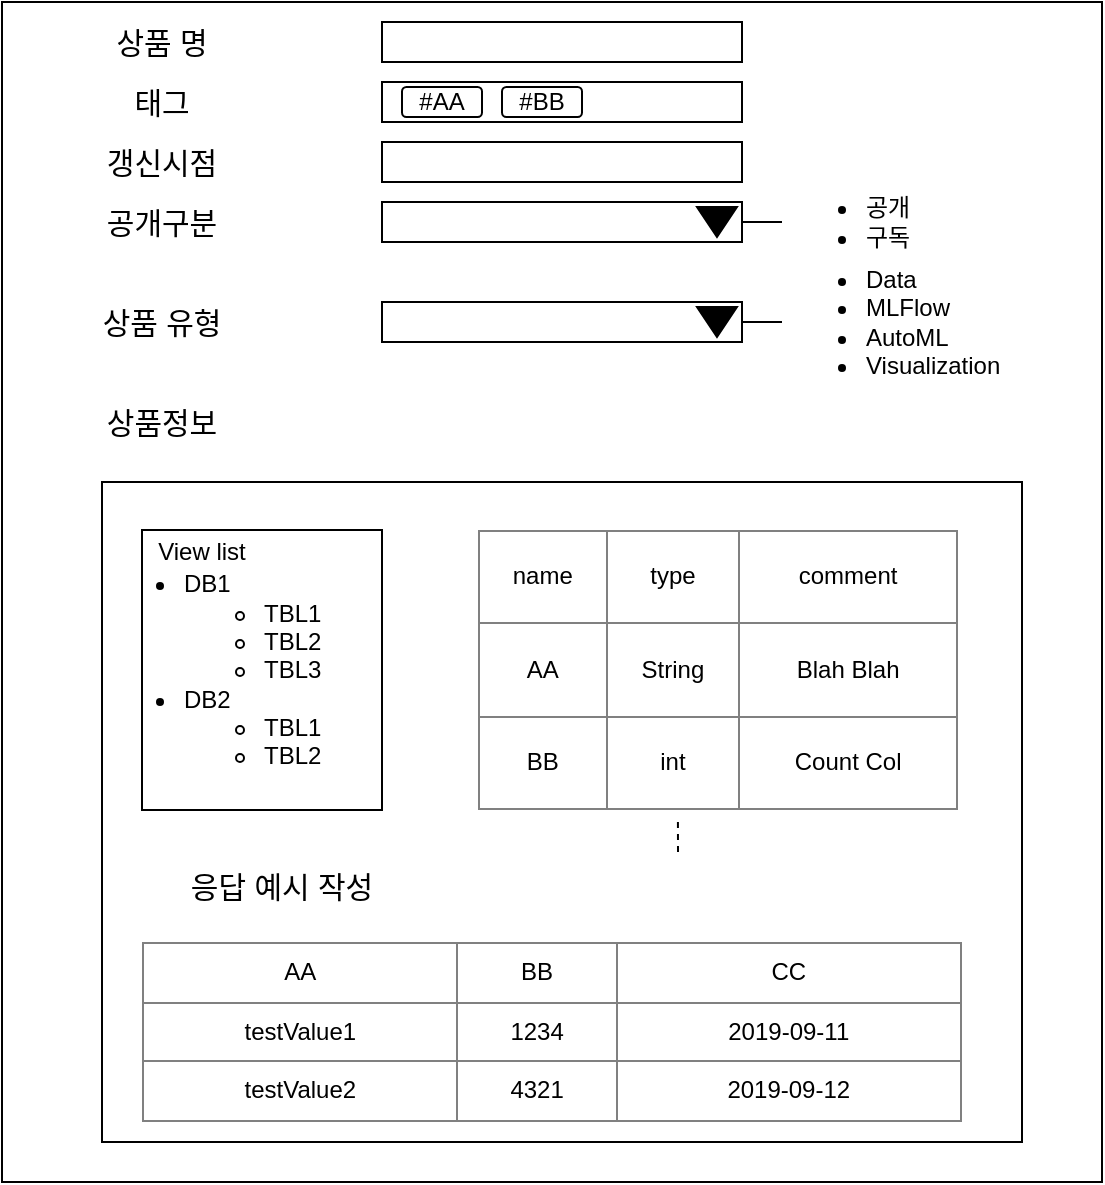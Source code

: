 <mxfile version="12.1.4" type="github" pages="1">
  <diagram id="z8MH2jhFX24f1HsS23_0" name="페이지-1">
    <mxGraphModel dx="1422" dy="802" grid="1" gridSize="10" guides="1" tooltips="1" connect="1" arrows="1" fold="1" page="1" pageScale="1" pageWidth="1169" pageHeight="827" math="0" shadow="0">
      <root>
        <mxCell id="0"/>
        <mxCell id="1" parent="0"/>
        <mxCell id="1nAjEGyVLZItmqGtWE9r-61" value="" style="rounded=0;whiteSpace=wrap;html=1;fillColor=#FFFFFF;" parent="1" vertex="1">
          <mxGeometry x="40" y="20" width="550" height="590" as="geometry"/>
        </mxCell>
        <mxCell id="1nAjEGyVLZItmqGtWE9r-1" value="&lt;font style=&quot;font-size: 15px&quot;&gt;상품 명&lt;/font&gt;" style="text;html=1;strokeColor=none;fillColor=none;align=center;verticalAlign=middle;whiteSpace=wrap;rounded=0;" parent="1" vertex="1">
          <mxGeometry x="50" y="30" width="140" height="20" as="geometry"/>
        </mxCell>
        <mxCell id="1nAjEGyVLZItmqGtWE9r-7" value="&lt;span style=&quot;font-size: 15px&quot;&gt;상품 유형&lt;/span&gt;" style="text;html=1;strokeColor=none;fillColor=none;align=center;verticalAlign=middle;whiteSpace=wrap;rounded=0;" parent="1" vertex="1">
          <mxGeometry x="50" y="170" width="140" height="20" as="geometry"/>
        </mxCell>
        <mxCell id="1nAjEGyVLZItmqGtWE9r-8" value="&lt;span style=&quot;font-size: 15px&quot;&gt;태그&lt;br&gt;&lt;/span&gt;" style="text;html=1;strokeColor=none;fillColor=none;align=center;verticalAlign=middle;whiteSpace=wrap;rounded=0;" parent="1" vertex="1">
          <mxGeometry x="50" y="60" width="140" height="20" as="geometry"/>
        </mxCell>
        <mxCell id="1nAjEGyVLZItmqGtWE9r-9" value="&lt;span style=&quot;font-size: 15px&quot;&gt;갱신시점&lt;/span&gt;" style="text;html=1;strokeColor=none;fillColor=none;align=center;verticalAlign=middle;whiteSpace=wrap;rounded=0;" parent="1" vertex="1">
          <mxGeometry x="50" y="90" width="140" height="20" as="geometry"/>
        </mxCell>
        <mxCell id="1nAjEGyVLZItmqGtWE9r-10" value="&lt;span style=&quot;font-size: 15px&quot;&gt;공개구분&lt;/span&gt;" style="text;html=1;strokeColor=none;fillColor=none;align=center;verticalAlign=middle;whiteSpace=wrap;rounded=0;" parent="1" vertex="1">
          <mxGeometry x="50" y="120" width="140" height="20" as="geometry"/>
        </mxCell>
        <mxCell id="1nAjEGyVLZItmqGtWE9r-14" value="&lt;span style=&quot;font-size: 15px&quot;&gt;상품정보&lt;/span&gt;" style="text;html=1;strokeColor=none;fillColor=none;align=center;verticalAlign=middle;whiteSpace=wrap;rounded=0;" parent="1" vertex="1">
          <mxGeometry x="50" y="220" width="140" height="20" as="geometry"/>
        </mxCell>
        <mxCell id="1nAjEGyVLZItmqGtWE9r-15" value="" style="rounded=0;whiteSpace=wrap;html=1;" parent="1" vertex="1">
          <mxGeometry x="230" y="30" width="180" height="20" as="geometry"/>
        </mxCell>
        <mxCell id="1nAjEGyVLZItmqGtWE9r-16" value="" style="rounded=0;whiteSpace=wrap;html=1;" parent="1" vertex="1">
          <mxGeometry x="230" y="170" width="180" height="20" as="geometry"/>
        </mxCell>
        <mxCell id="1nAjEGyVLZItmqGtWE9r-18" value="" style="rounded=0;whiteSpace=wrap;html=1;" parent="1" vertex="1">
          <mxGeometry x="230" y="60" width="180" height="20" as="geometry"/>
        </mxCell>
        <mxCell id="1nAjEGyVLZItmqGtWE9r-19" value="" style="rounded=0;whiteSpace=wrap;html=1;" parent="1" vertex="1">
          <mxGeometry x="230" y="90" width="180" height="20" as="geometry"/>
        </mxCell>
        <mxCell id="1nAjEGyVLZItmqGtWE9r-20" value="" style="rounded=0;whiteSpace=wrap;html=1;" parent="1" vertex="1">
          <mxGeometry x="230" y="120" width="180" height="20" as="geometry"/>
        </mxCell>
        <mxCell id="1nAjEGyVLZItmqGtWE9r-22" value="" style="triangle;whiteSpace=wrap;html=1;rotation=90;fillColor=#000000;" parent="1" vertex="1">
          <mxGeometry x="390" y="170" width="15" height="20" as="geometry"/>
        </mxCell>
        <mxCell id="1nAjEGyVLZItmqGtWE9r-23" value="" style="endArrow=none;html=1;exitX=1;exitY=0.5;exitDx=0;exitDy=0;" parent="1" source="1nAjEGyVLZItmqGtWE9r-16" edge="1">
          <mxGeometry width="50" height="50" relative="1" as="geometry">
            <mxPoint x="450" y="220" as="sourcePoint"/>
            <mxPoint x="430" y="180" as="targetPoint"/>
          </mxGeometry>
        </mxCell>
        <mxCell id="1nAjEGyVLZItmqGtWE9r-25" value="#AA" style="rounded=1;whiteSpace=wrap;html=1;fillColor=#FFFFFF;" parent="1" vertex="1">
          <mxGeometry x="240" y="62.5" width="40" height="15" as="geometry"/>
        </mxCell>
        <mxCell id="1nAjEGyVLZItmqGtWE9r-27" value="#BB" style="rounded=1;whiteSpace=wrap;html=1;fillColor=#FFFFFF;" parent="1" vertex="1">
          <mxGeometry x="290" y="62.5" width="40" height="15" as="geometry"/>
        </mxCell>
        <mxCell id="1nAjEGyVLZItmqGtWE9r-28" value="&lt;ul&gt;&lt;li&gt;Data&lt;br&gt;&lt;/li&gt;&lt;li&gt;MLFlow&lt;/li&gt;&lt;li&gt;AutoML&lt;/li&gt;&lt;li&gt;Visualization&lt;/li&gt;&lt;/ul&gt;" style="text;html=1;strokeColor=none;fillColor=none;align=left;verticalAlign=middle;whiteSpace=wrap;rounded=0;" parent="1" vertex="1">
          <mxGeometry x="430" y="150" width="110" height="60" as="geometry"/>
        </mxCell>
        <mxCell id="1nAjEGyVLZItmqGtWE9r-29" value="" style="triangle;whiteSpace=wrap;html=1;rotation=90;fillColor=#000000;" parent="1" vertex="1">
          <mxGeometry x="390" y="120" width="15" height="20" as="geometry"/>
        </mxCell>
        <mxCell id="1nAjEGyVLZItmqGtWE9r-30" value="&lt;ul&gt;&lt;li&gt;공개&lt;/li&gt;&lt;li&gt;구독&lt;/li&gt;&lt;/ul&gt;" style="text;html=1;strokeColor=none;fillColor=none;align=left;verticalAlign=middle;whiteSpace=wrap;rounded=0;" parent="1" vertex="1">
          <mxGeometry x="430" y="100" width="110" height="60" as="geometry"/>
        </mxCell>
        <mxCell id="1nAjEGyVLZItmqGtWE9r-31" value="" style="endArrow=none;html=1;exitX=1;exitY=0.5;exitDx=0;exitDy=0;" parent="1" edge="1">
          <mxGeometry width="50" height="50" relative="1" as="geometry">
            <mxPoint x="410.0" y="130" as="sourcePoint"/>
            <mxPoint x="430" y="130" as="targetPoint"/>
          </mxGeometry>
        </mxCell>
        <mxCell id="1nAjEGyVLZItmqGtWE9r-34" value="" style="rounded=0;whiteSpace=wrap;html=1;fillColor=#FFFFFF;" parent="1" vertex="1">
          <mxGeometry x="90" y="260" width="460" height="330" as="geometry"/>
        </mxCell>
        <mxCell id="1nAjEGyVLZItmqGtWE9r-35" value="&lt;ul&gt;&lt;li&gt;DB1&lt;/li&gt;&lt;ul&gt;&lt;li&gt;TBL1&lt;/li&gt;&lt;li&gt;TBL2&lt;/li&gt;&lt;li&gt;TBL3&lt;/li&gt;&lt;/ul&gt;&lt;li&gt;DB2&lt;/li&gt;&lt;ul&gt;&lt;li&gt;TBL1&lt;/li&gt;&lt;li&gt;TBL2&lt;/li&gt;&lt;/ul&gt;&lt;/ul&gt;" style="rounded=0;whiteSpace=wrap;html=1;fillColor=#FFFFFF;align=left;spacingLeft=-21;" parent="1" vertex="1">
          <mxGeometry x="110" y="284" width="120" height="140" as="geometry"/>
        </mxCell>
        <mxCell id="1nAjEGyVLZItmqGtWE9r-41" value="&lt;table border=&quot;1&quot; width=&quot;100%&quot; style=&quot;width: 100% ; height: 100% ; border-collapse: collapse&quot;&gt;&lt;tbody&gt;&lt;tr&gt;&lt;td align=&quot;center&quot;&gt;name&lt;/td&gt;&lt;td align=&quot;center&quot;&gt;type&lt;/td&gt;&lt;td align=&quot;center&quot;&gt;comment&lt;/td&gt;&lt;/tr&gt;&lt;tr&gt;&lt;td align=&quot;center&quot;&gt;AA&lt;/td&gt;&lt;td align=&quot;center&quot;&gt;String&lt;/td&gt;&lt;td align=&quot;center&quot;&gt;Blah Blah&lt;/td&gt;&lt;/tr&gt;&lt;tr&gt;&lt;td align=&quot;center&quot;&gt;BB&lt;/td&gt;&lt;td align=&quot;center&quot;&gt;int&lt;/td&gt;&lt;td align=&quot;center&quot;&gt;Count Col&lt;/td&gt;&lt;/tr&gt;&lt;/tbody&gt;&lt;/table&gt;" style="text;html=1;strokeColor=none;fillColor=none;overflow=fill;" parent="1" vertex="1">
          <mxGeometry x="277.5" y="284" width="240" height="140" as="geometry"/>
        </mxCell>
        <mxCell id="Im5WAV0djMjGg8I8kXj9-2" value="View list" style="text;html=1;strokeColor=none;fillColor=none;align=center;verticalAlign=middle;whiteSpace=wrap;rounded=0;" vertex="1" parent="1">
          <mxGeometry x="110" y="277" width="60" height="35" as="geometry"/>
        </mxCell>
        <mxCell id="Im5WAV0djMjGg8I8kXj9-3" value="&lt;table border=&quot;1&quot; width=&quot;100%&quot; style=&quot;width: 100% ; height: 100% ; border-collapse: collapse&quot;&gt;&lt;tbody&gt;&lt;tr&gt;&lt;td align=&quot;center&quot;&gt;AA&lt;/td&gt;&lt;td align=&quot;center&quot;&gt;BB&lt;/td&gt;&lt;td align=&quot;center&quot;&gt;&lt;span style=&quot;background-color: rgb(255 , 255 , 255)&quot;&gt;CC&lt;/span&gt;&lt;/td&gt;&lt;/tr&gt;&lt;tr&gt;&lt;td align=&quot;center&quot;&gt;testValue1&lt;/td&gt;&lt;td align=&quot;center&quot;&gt;1234&lt;/td&gt;&lt;td align=&quot;center&quot;&gt;2019-09-11&lt;/td&gt;&lt;/tr&gt;&lt;tr&gt;&lt;td align=&quot;center&quot;&gt;testValue2&lt;/td&gt;&lt;td align=&quot;center&quot;&gt;4321&lt;/td&gt;&lt;td align=&quot;center&quot;&gt;2019-09-12&lt;br&gt;&lt;/td&gt;&lt;/tr&gt;&lt;/tbody&gt;&lt;/table&gt;" style="text;html=1;strokeColor=none;fillColor=none;overflow=fill;" vertex="1" parent="1">
          <mxGeometry x="110" y="490" width="410" height="90" as="geometry"/>
        </mxCell>
        <mxCell id="Im5WAV0djMjGg8I8kXj9-4" value="&lt;span style=&quot;font-size: 15px&quot;&gt;응답 예시 작성&lt;/span&gt;" style="text;html=1;strokeColor=none;fillColor=none;align=center;verticalAlign=middle;whiteSpace=wrap;rounded=0;" vertex="1" parent="1">
          <mxGeometry x="110" y="452" width="140" height="20" as="geometry"/>
        </mxCell>
        <mxCell id="Im5WAV0djMjGg8I8kXj9-5" value="" style="endArrow=none;dashed=1;html=1;entryX=0.626;entryY=0.512;entryDx=0;entryDy=0;entryPerimeter=0;" edge="1" parent="1" target="1nAjEGyVLZItmqGtWE9r-34">
          <mxGeometry width="50" height="50" relative="1" as="geometry">
            <mxPoint x="378" y="445" as="sourcePoint"/>
            <mxPoint x="430" y="430" as="targetPoint"/>
          </mxGeometry>
        </mxCell>
      </root>
    </mxGraphModel>
  </diagram>
</mxfile>
